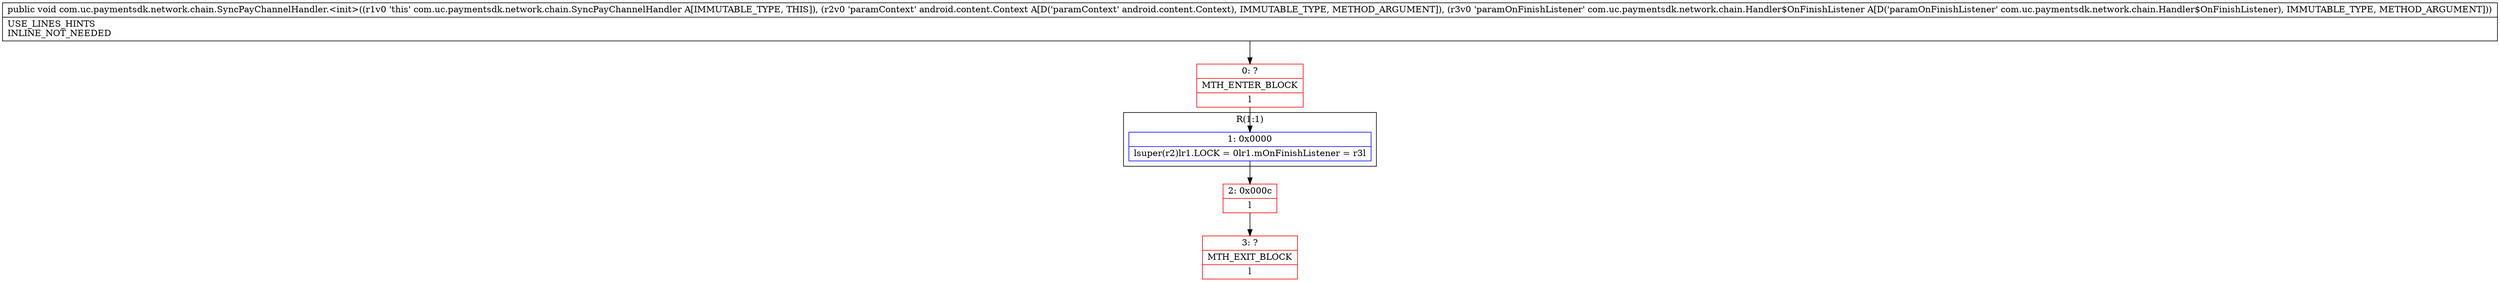digraph "CFG forcom.uc.paymentsdk.network.chain.SyncPayChannelHandler.\<init\>(Landroid\/content\/Context;Lcom\/uc\/paymentsdk\/network\/chain\/Handler$OnFinishListener;)V" {
subgraph cluster_Region_1829497761 {
label = "R(1:1)";
node [shape=record,color=blue];
Node_1 [shape=record,label="{1\:\ 0x0000|lsuper(r2)lr1.LOCK = 0lr1.mOnFinishListener = r3l}"];
}
Node_0 [shape=record,color=red,label="{0\:\ ?|MTH_ENTER_BLOCK\l|l}"];
Node_2 [shape=record,color=red,label="{2\:\ 0x000c|l}"];
Node_3 [shape=record,color=red,label="{3\:\ ?|MTH_EXIT_BLOCK\l|l}"];
MethodNode[shape=record,label="{public void com.uc.paymentsdk.network.chain.SyncPayChannelHandler.\<init\>((r1v0 'this' com.uc.paymentsdk.network.chain.SyncPayChannelHandler A[IMMUTABLE_TYPE, THIS]), (r2v0 'paramContext' android.content.Context A[D('paramContext' android.content.Context), IMMUTABLE_TYPE, METHOD_ARGUMENT]), (r3v0 'paramOnFinishListener' com.uc.paymentsdk.network.chain.Handler$OnFinishListener A[D('paramOnFinishListener' com.uc.paymentsdk.network.chain.Handler$OnFinishListener), IMMUTABLE_TYPE, METHOD_ARGUMENT]))  | USE_LINES_HINTS\lINLINE_NOT_NEEDED\l}"];
MethodNode -> Node_0;
Node_1 -> Node_2;
Node_0 -> Node_1;
Node_2 -> Node_3;
}

